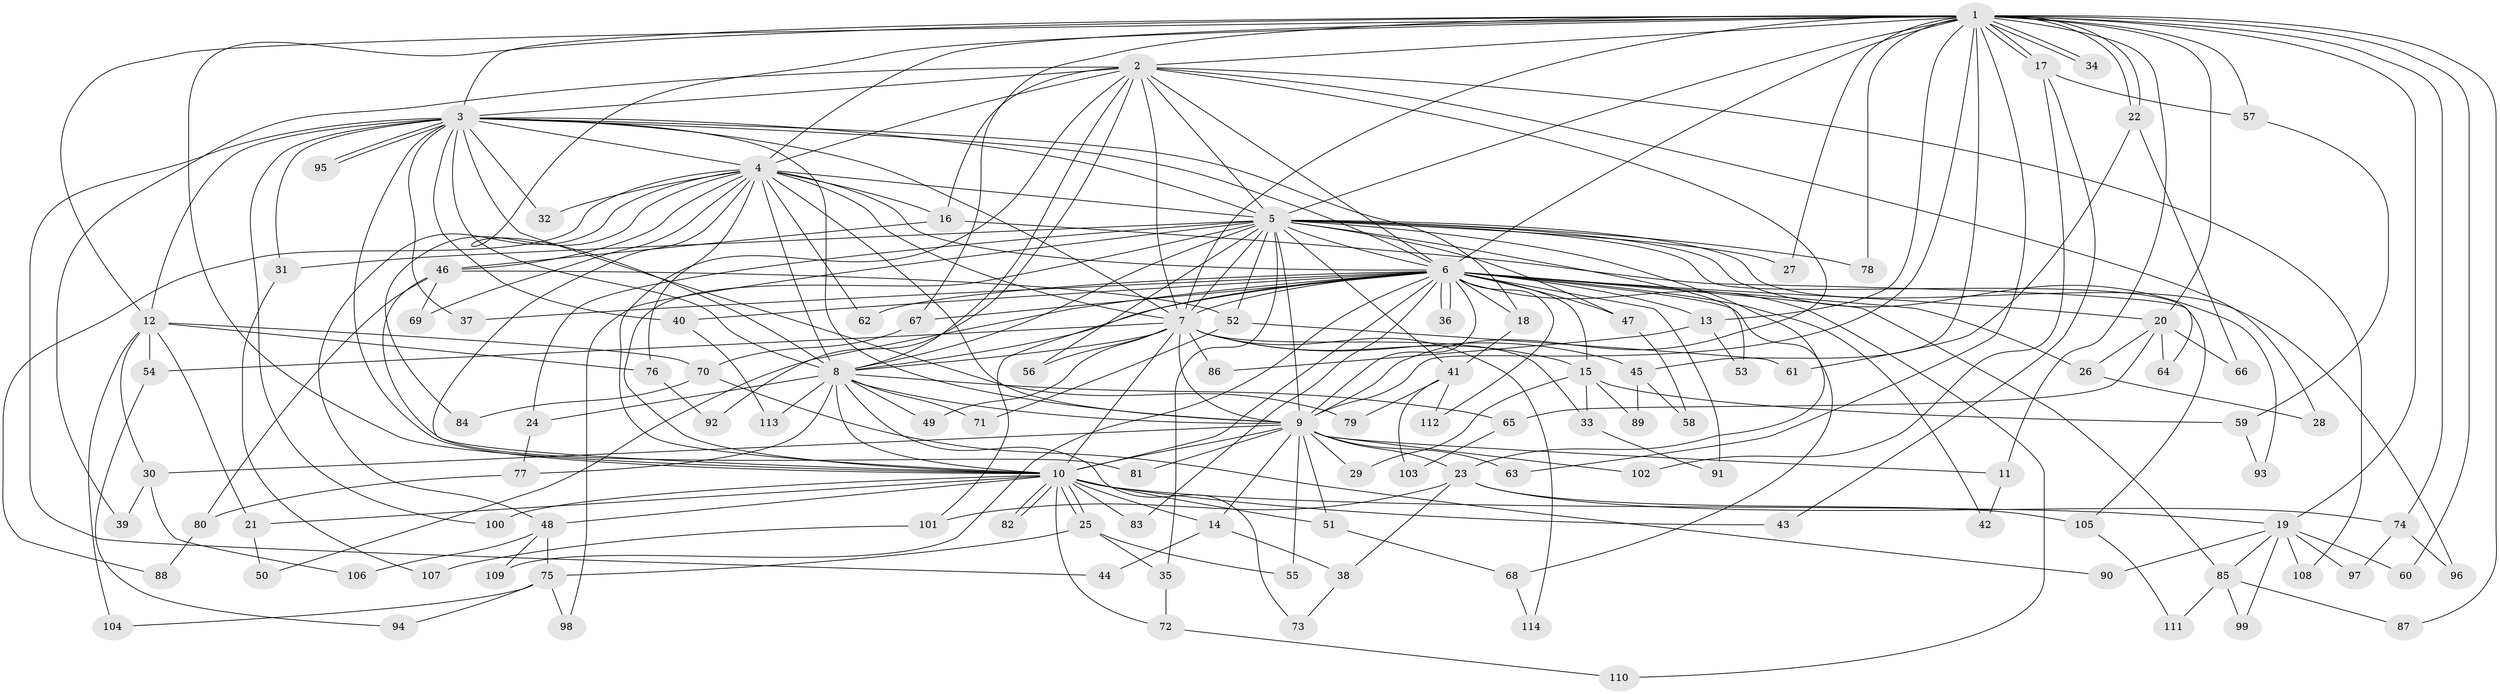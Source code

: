 // Generated by graph-tools (version 1.1) at 2025/11/02/27/25 16:11:07]
// undirected, 114 vertices, 253 edges
graph export_dot {
graph [start="1"]
  node [color=gray90,style=filled];
  1;
  2;
  3;
  4;
  5;
  6;
  7;
  8;
  9;
  10;
  11;
  12;
  13;
  14;
  15;
  16;
  17;
  18;
  19;
  20;
  21;
  22;
  23;
  24;
  25;
  26;
  27;
  28;
  29;
  30;
  31;
  32;
  33;
  34;
  35;
  36;
  37;
  38;
  39;
  40;
  41;
  42;
  43;
  44;
  45;
  46;
  47;
  48;
  49;
  50;
  51;
  52;
  53;
  54;
  55;
  56;
  57;
  58;
  59;
  60;
  61;
  62;
  63;
  64;
  65;
  66;
  67;
  68;
  69;
  70;
  71;
  72;
  73;
  74;
  75;
  76;
  77;
  78;
  79;
  80;
  81;
  82;
  83;
  84;
  85;
  86;
  87;
  88;
  89;
  90;
  91;
  92;
  93;
  94;
  95;
  96;
  97;
  98;
  99;
  100;
  101;
  102;
  103;
  104;
  105;
  106;
  107;
  108;
  109;
  110;
  111;
  112;
  113;
  114;
  1 -- 2;
  1 -- 3;
  1 -- 4;
  1 -- 5;
  1 -- 6;
  1 -- 7;
  1 -- 8;
  1 -- 9;
  1 -- 10;
  1 -- 11;
  1 -- 12;
  1 -- 13;
  1 -- 17;
  1 -- 17;
  1 -- 19;
  1 -- 20;
  1 -- 22;
  1 -- 22;
  1 -- 27;
  1 -- 34;
  1 -- 34;
  1 -- 45;
  1 -- 57;
  1 -- 60;
  1 -- 63;
  1 -- 67;
  1 -- 74;
  1 -- 78;
  1 -- 87;
  2 -- 3;
  2 -- 4;
  2 -- 5;
  2 -- 6;
  2 -- 7;
  2 -- 8;
  2 -- 9;
  2 -- 10;
  2 -- 16;
  2 -- 28;
  2 -- 39;
  2 -- 92;
  2 -- 108;
  3 -- 4;
  3 -- 5;
  3 -- 6;
  3 -- 7;
  3 -- 8;
  3 -- 9;
  3 -- 10;
  3 -- 12;
  3 -- 18;
  3 -- 31;
  3 -- 32;
  3 -- 37;
  3 -- 40;
  3 -- 44;
  3 -- 79;
  3 -- 95;
  3 -- 95;
  3 -- 100;
  4 -- 5;
  4 -- 6;
  4 -- 7;
  4 -- 8;
  4 -- 9;
  4 -- 10;
  4 -- 16;
  4 -- 32;
  4 -- 46;
  4 -- 48;
  4 -- 62;
  4 -- 69;
  4 -- 76;
  4 -- 84;
  4 -- 88;
  5 -- 6;
  5 -- 7;
  5 -- 8;
  5 -- 9;
  5 -- 10;
  5 -- 23;
  5 -- 24;
  5 -- 27;
  5 -- 31;
  5 -- 35;
  5 -- 41;
  5 -- 47;
  5 -- 52;
  5 -- 53;
  5 -- 56;
  5 -- 64;
  5 -- 78;
  5 -- 93;
  5 -- 96;
  5 -- 98;
  6 -- 7;
  6 -- 8;
  6 -- 9;
  6 -- 10;
  6 -- 13;
  6 -- 15;
  6 -- 18;
  6 -- 20;
  6 -- 26;
  6 -- 36;
  6 -- 36;
  6 -- 37;
  6 -- 40;
  6 -- 42;
  6 -- 47;
  6 -- 50;
  6 -- 62;
  6 -- 67;
  6 -- 68;
  6 -- 83;
  6 -- 85;
  6 -- 91;
  6 -- 101;
  6 -- 109;
  6 -- 110;
  6 -- 112;
  7 -- 8;
  7 -- 9;
  7 -- 10;
  7 -- 15;
  7 -- 33;
  7 -- 45;
  7 -- 49;
  7 -- 54;
  7 -- 56;
  7 -- 86;
  7 -- 114;
  8 -- 9;
  8 -- 10;
  8 -- 24;
  8 -- 49;
  8 -- 65;
  8 -- 71;
  8 -- 73;
  8 -- 77;
  8 -- 113;
  9 -- 10;
  9 -- 11;
  9 -- 14;
  9 -- 23;
  9 -- 29;
  9 -- 30;
  9 -- 51;
  9 -- 55;
  9 -- 63;
  9 -- 81;
  9 -- 102;
  10 -- 14;
  10 -- 19;
  10 -- 21;
  10 -- 25;
  10 -- 25;
  10 -- 43;
  10 -- 48;
  10 -- 51;
  10 -- 72;
  10 -- 82;
  10 -- 82;
  10 -- 83;
  10 -- 100;
  11 -- 42;
  12 -- 21;
  12 -- 30;
  12 -- 54;
  12 -- 70;
  12 -- 76;
  12 -- 104;
  13 -- 53;
  13 -- 86;
  14 -- 38;
  14 -- 44;
  15 -- 29;
  15 -- 33;
  15 -- 59;
  15 -- 89;
  16 -- 46;
  16 -- 105;
  17 -- 43;
  17 -- 57;
  17 -- 102;
  18 -- 41;
  19 -- 60;
  19 -- 85;
  19 -- 90;
  19 -- 97;
  19 -- 99;
  19 -- 108;
  20 -- 26;
  20 -- 64;
  20 -- 65;
  20 -- 66;
  21 -- 50;
  22 -- 61;
  22 -- 66;
  23 -- 38;
  23 -- 74;
  23 -- 101;
  23 -- 105;
  24 -- 77;
  25 -- 35;
  25 -- 55;
  25 -- 75;
  26 -- 28;
  30 -- 39;
  30 -- 106;
  31 -- 107;
  33 -- 91;
  35 -- 72;
  38 -- 73;
  40 -- 113;
  41 -- 79;
  41 -- 103;
  41 -- 112;
  45 -- 58;
  45 -- 89;
  46 -- 52;
  46 -- 69;
  46 -- 80;
  46 -- 81;
  47 -- 58;
  48 -- 75;
  48 -- 106;
  48 -- 109;
  51 -- 68;
  52 -- 61;
  52 -- 71;
  54 -- 94;
  57 -- 59;
  59 -- 93;
  65 -- 103;
  67 -- 70;
  68 -- 114;
  70 -- 84;
  70 -- 90;
  72 -- 110;
  74 -- 96;
  74 -- 97;
  75 -- 94;
  75 -- 98;
  75 -- 104;
  76 -- 92;
  77 -- 80;
  80 -- 88;
  85 -- 87;
  85 -- 99;
  85 -- 111;
  101 -- 107;
  105 -- 111;
}
